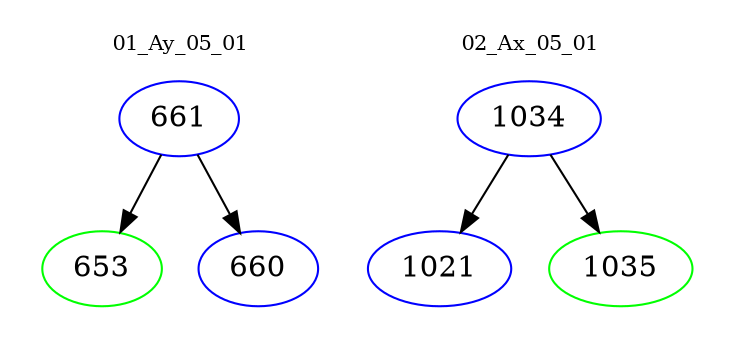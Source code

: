 digraph{
subgraph cluster_0 {
color = white
label = "01_Ay_05_01";
fontsize=10;
T0_661 [label="661", color="blue"]
T0_661 -> T0_653 [color="black"]
T0_653 [label="653", color="green"]
T0_661 -> T0_660 [color="black"]
T0_660 [label="660", color="blue"]
}
subgraph cluster_1 {
color = white
label = "02_Ax_05_01";
fontsize=10;
T1_1034 [label="1034", color="blue"]
T1_1034 -> T1_1021 [color="black"]
T1_1021 [label="1021", color="blue"]
T1_1034 -> T1_1035 [color="black"]
T1_1035 [label="1035", color="green"]
}
}
